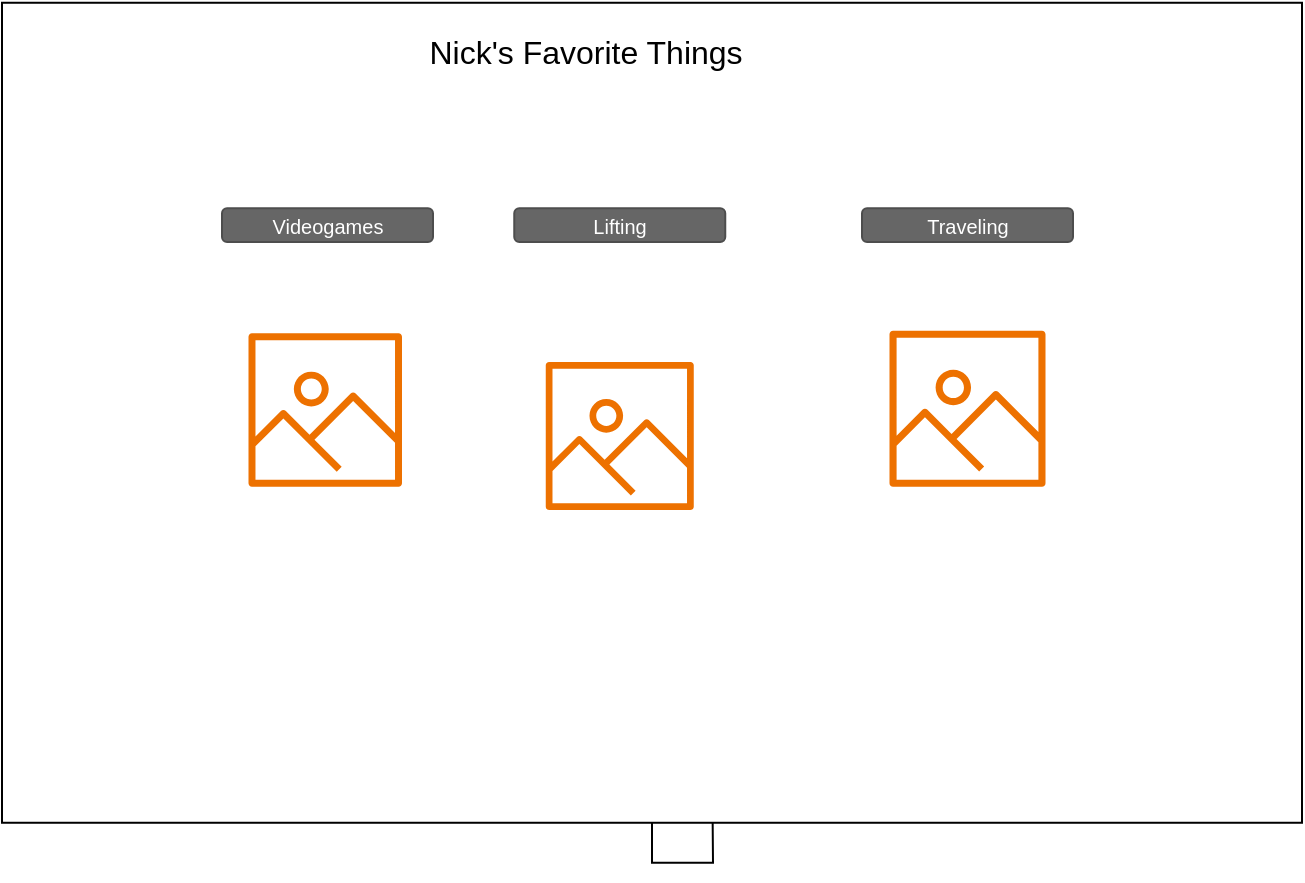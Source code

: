 <mxfile version="22.0.2" type="github">
  <diagram name="Page-1" id="jK6WpdPxw4sg-UUYmDOP">
    <mxGraphModel dx="880" dy="438" grid="1" gridSize="10" guides="1" tooltips="1" connect="1" arrows="1" fold="1" page="1" pageScale="1" pageWidth="850" pageHeight="1100" math="0" shadow="0">
      <root>
        <mxCell id="0" />
        <mxCell id="1" parent="0" />
        <mxCell id="4AqI_sH2aGOOZXwBIJKU-10" style="edgeStyle=orthogonalEdgeStyle;rounded=0;orthogonalLoop=1;jettySize=auto;html=1;exitX=0.5;exitY=1;exitDx=0;exitDy=0;" edge="1" parent="1" source="4AqI_sH2aGOOZXwBIJKU-1">
          <mxGeometry relative="1" as="geometry">
            <mxPoint x="465" y="390" as="targetPoint" />
          </mxGeometry>
        </mxCell>
        <mxCell id="4AqI_sH2aGOOZXwBIJKU-1" value="" style="rounded=0;whiteSpace=wrap;html=1;" vertex="1" parent="1">
          <mxGeometry x="110" y="20.38" width="650" height="410" as="geometry" />
        </mxCell>
        <mxCell id="4AqI_sH2aGOOZXwBIJKU-2" value="&lt;font style=&quot;font-size: 16px;&quot;&gt;Nick&#39;s Favorite Things&lt;/font&gt;" style="text;html=1;strokeColor=none;fillColor=none;align=center;verticalAlign=middle;whiteSpace=wrap;rounded=0;" vertex="1" parent="1">
          <mxGeometry x="310" y="30" width="183.87" height="30" as="geometry" />
        </mxCell>
        <mxCell id="4AqI_sH2aGOOZXwBIJKU-5" value="Traveling" style="rounded=1;html=1;shadow=0;dashed=0;whiteSpace=wrap;fontSize=10;fillColor=#666666;align=center;strokeColor=#4D4D4D;fontColor=#ffffff;" vertex="1" parent="1">
          <mxGeometry x="540" y="123.12" width="105.5" height="16.88" as="geometry" />
        </mxCell>
        <mxCell id="4AqI_sH2aGOOZXwBIJKU-7" value="" style="sketch=0;outlineConnect=0;fontColor=#232F3E;gradientColor=none;fillColor=#ED7100;strokeColor=none;dashed=0;verticalLabelPosition=bottom;verticalAlign=top;align=center;html=1;fontSize=12;fontStyle=0;aspect=fixed;pointerEvents=1;shape=mxgraph.aws4.container_registry_image;" vertex="1" parent="1">
          <mxGeometry x="233.25" y="185.63" width="76.75" height="76.75" as="geometry" />
        </mxCell>
        <mxCell id="4AqI_sH2aGOOZXwBIJKU-8" value="" style="sketch=0;outlineConnect=0;fontColor=#232F3E;gradientColor=none;fillColor=#ED7100;strokeColor=none;dashed=0;verticalLabelPosition=bottom;verticalAlign=top;align=center;html=1;fontSize=12;fontStyle=0;aspect=fixed;pointerEvents=1;shape=mxgraph.aws4.container_registry_image;" vertex="1" parent="1">
          <mxGeometry x="381.88" y="200" width="74" height="74" as="geometry" />
        </mxCell>
        <mxCell id="4AqI_sH2aGOOZXwBIJKU-9" value="" style="sketch=0;outlineConnect=0;fontColor=#232F3E;gradientColor=none;fillColor=#ED7100;strokeColor=none;dashed=0;verticalLabelPosition=bottom;verticalAlign=top;align=center;html=1;fontSize=12;fontStyle=0;aspect=fixed;pointerEvents=1;shape=mxgraph.aws4.container_registry_image;" vertex="1" parent="1">
          <mxGeometry x="553.75" y="184.38" width="78" height="78" as="geometry" />
        </mxCell>
        <mxCell id="4AqI_sH2aGOOZXwBIJKU-13" value="Videogames" style="rounded=1;html=1;shadow=0;dashed=0;whiteSpace=wrap;fontSize=10;fillColor=#666666;align=center;strokeColor=#4D4D4D;fontColor=#ffffff;" vertex="1" parent="1">
          <mxGeometry x="220" y="123.12" width="105.5" height="16.88" as="geometry" />
        </mxCell>
        <mxCell id="4AqI_sH2aGOOZXwBIJKU-15" value="Lifting" style="rounded=1;html=1;shadow=0;dashed=0;whiteSpace=wrap;fontSize=10;fillColor=#666666;align=center;strokeColor=#4D4D4D;fontColor=#ffffff;" vertex="1" parent="1">
          <mxGeometry x="366.13" y="123.12" width="105.5" height="16.88" as="geometry" />
        </mxCell>
      </root>
    </mxGraphModel>
  </diagram>
</mxfile>
